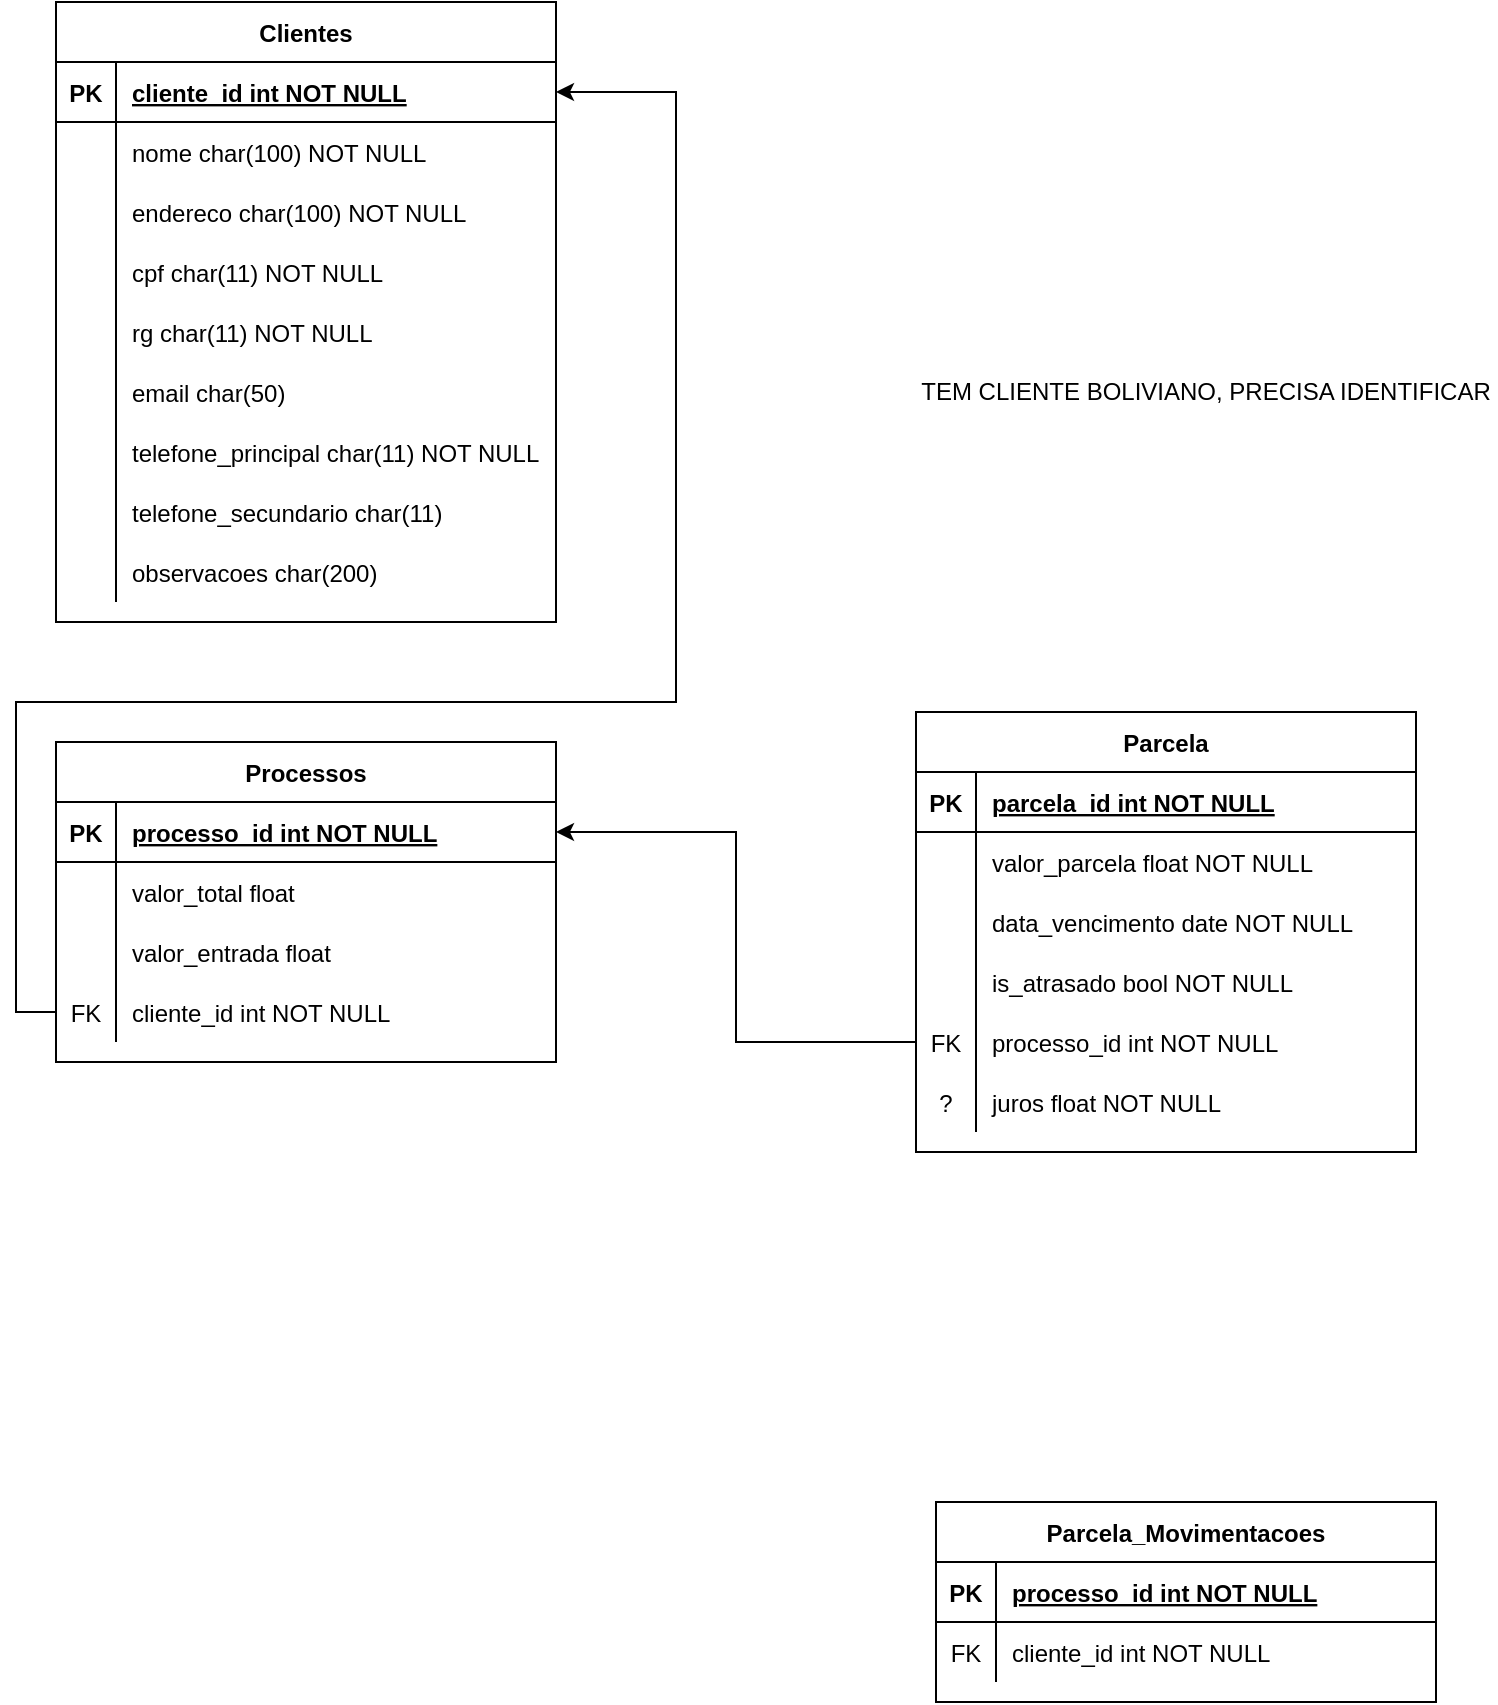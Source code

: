 <mxfile version="24.7.17">
  <diagram id="R2lEEEUBdFMjLlhIrx00" name="Page-1">
    <mxGraphModel dx="1195" dy="713" grid="1" gridSize="10" guides="1" tooltips="1" connect="1" arrows="1" fold="1" page="1" pageScale="1" pageWidth="850" pageHeight="1100" math="0" shadow="0" extFonts="Permanent Marker^https://fonts.googleapis.com/css?family=Permanent+Marker">
      <root>
        <mxCell id="0" />
        <mxCell id="1" parent="0" />
        <mxCell id="C-vyLk0tnHw3VtMMgP7b-23" value="Clientes" style="shape=table;startSize=30;container=1;collapsible=1;childLayout=tableLayout;fixedRows=1;rowLines=0;fontStyle=1;align=center;resizeLast=1;" parent="1" vertex="1">
          <mxGeometry x="40" y="20" width="250" height="310" as="geometry" />
        </mxCell>
        <mxCell id="C-vyLk0tnHw3VtMMgP7b-24" value="" style="shape=partialRectangle;collapsible=0;dropTarget=0;pointerEvents=0;fillColor=none;points=[[0,0.5],[1,0.5]];portConstraint=eastwest;top=0;left=0;right=0;bottom=1;" parent="C-vyLk0tnHw3VtMMgP7b-23" vertex="1">
          <mxGeometry y="30" width="250" height="30" as="geometry" />
        </mxCell>
        <mxCell id="C-vyLk0tnHw3VtMMgP7b-25" value="PK" style="shape=partialRectangle;overflow=hidden;connectable=0;fillColor=none;top=0;left=0;bottom=0;right=0;fontStyle=1;" parent="C-vyLk0tnHw3VtMMgP7b-24" vertex="1">
          <mxGeometry width="30" height="30" as="geometry">
            <mxRectangle width="30" height="30" as="alternateBounds" />
          </mxGeometry>
        </mxCell>
        <mxCell id="C-vyLk0tnHw3VtMMgP7b-26" value="cliente_id int NOT NULL " style="shape=partialRectangle;overflow=hidden;connectable=0;fillColor=none;top=0;left=0;bottom=0;right=0;align=left;spacingLeft=6;fontStyle=5;" parent="C-vyLk0tnHw3VtMMgP7b-24" vertex="1">
          <mxGeometry x="30" width="220" height="30" as="geometry">
            <mxRectangle width="220" height="30" as="alternateBounds" />
          </mxGeometry>
        </mxCell>
        <mxCell id="MIIDkwbwvllH2Qz4U5qm-4" value="" style="shape=partialRectangle;collapsible=0;dropTarget=0;pointerEvents=0;fillColor=none;points=[[0,0.5],[1,0.5]];portConstraint=eastwest;top=0;left=0;right=0;bottom=0;" parent="C-vyLk0tnHw3VtMMgP7b-23" vertex="1">
          <mxGeometry y="60" width="250" height="30" as="geometry" />
        </mxCell>
        <mxCell id="MIIDkwbwvllH2Qz4U5qm-5" value="" style="shape=partialRectangle;overflow=hidden;connectable=0;fillColor=none;top=0;left=0;bottom=0;right=0;" parent="MIIDkwbwvllH2Qz4U5qm-4" vertex="1">
          <mxGeometry width="30" height="30" as="geometry">
            <mxRectangle width="30" height="30" as="alternateBounds" />
          </mxGeometry>
        </mxCell>
        <mxCell id="MIIDkwbwvllH2Qz4U5qm-6" value="nome char(100) NOT NULL" style="shape=partialRectangle;overflow=hidden;connectable=0;fillColor=none;top=0;left=0;bottom=0;right=0;align=left;spacingLeft=6;" parent="MIIDkwbwvllH2Qz4U5qm-4" vertex="1">
          <mxGeometry x="30" width="220" height="30" as="geometry">
            <mxRectangle width="220" height="30" as="alternateBounds" />
          </mxGeometry>
        </mxCell>
        <mxCell id="MIIDkwbwvllH2Qz4U5qm-8" value="" style="shape=partialRectangle;collapsible=0;dropTarget=0;pointerEvents=0;fillColor=none;points=[[0,0.5],[1,0.5]];portConstraint=eastwest;top=0;left=0;right=0;bottom=0;" parent="C-vyLk0tnHw3VtMMgP7b-23" vertex="1">
          <mxGeometry y="90" width="250" height="30" as="geometry" />
        </mxCell>
        <mxCell id="MIIDkwbwvllH2Qz4U5qm-9" value="" style="shape=partialRectangle;overflow=hidden;connectable=0;fillColor=none;top=0;left=0;bottom=0;right=0;" parent="MIIDkwbwvllH2Qz4U5qm-8" vertex="1">
          <mxGeometry width="30" height="30" as="geometry">
            <mxRectangle width="30" height="30" as="alternateBounds" />
          </mxGeometry>
        </mxCell>
        <mxCell id="MIIDkwbwvllH2Qz4U5qm-10" value="endereco char(100) NOT NULL" style="shape=partialRectangle;overflow=hidden;connectable=0;fillColor=none;top=0;left=0;bottom=0;right=0;align=left;spacingLeft=6;" parent="MIIDkwbwvllH2Qz4U5qm-8" vertex="1">
          <mxGeometry x="30" width="220" height="30" as="geometry">
            <mxRectangle width="220" height="30" as="alternateBounds" />
          </mxGeometry>
        </mxCell>
        <mxCell id="W2qVMNZIHNJ21iq4eljF-1" value="" style="shape=partialRectangle;collapsible=0;dropTarget=0;pointerEvents=0;fillColor=none;points=[[0,0.5],[1,0.5]];portConstraint=eastwest;top=0;left=0;right=0;bottom=0;" vertex="1" parent="C-vyLk0tnHw3VtMMgP7b-23">
          <mxGeometry y="120" width="250" height="30" as="geometry" />
        </mxCell>
        <mxCell id="W2qVMNZIHNJ21iq4eljF-2" value="" style="shape=partialRectangle;overflow=hidden;connectable=0;fillColor=none;top=0;left=0;bottom=0;right=0;" vertex="1" parent="W2qVMNZIHNJ21iq4eljF-1">
          <mxGeometry width="30" height="30" as="geometry">
            <mxRectangle width="30" height="30" as="alternateBounds" />
          </mxGeometry>
        </mxCell>
        <mxCell id="W2qVMNZIHNJ21iq4eljF-3" value="cpf char(11) NOT NULL" style="shape=partialRectangle;overflow=hidden;connectable=0;fillColor=none;top=0;left=0;bottom=0;right=0;align=left;spacingLeft=6;" vertex="1" parent="W2qVMNZIHNJ21iq4eljF-1">
          <mxGeometry x="30" width="220" height="30" as="geometry">
            <mxRectangle width="220" height="30" as="alternateBounds" />
          </mxGeometry>
        </mxCell>
        <mxCell id="MIIDkwbwvllH2Qz4U5qm-47" value="" style="shape=partialRectangle;collapsible=0;dropTarget=0;pointerEvents=0;fillColor=none;points=[[0,0.5],[1,0.5]];portConstraint=eastwest;top=0;left=0;right=0;bottom=0;" parent="C-vyLk0tnHw3VtMMgP7b-23" vertex="1">
          <mxGeometry y="150" width="250" height="30" as="geometry" />
        </mxCell>
        <mxCell id="MIIDkwbwvllH2Qz4U5qm-48" value="" style="shape=partialRectangle;overflow=hidden;connectable=0;fillColor=none;top=0;left=0;bottom=0;right=0;" parent="MIIDkwbwvllH2Qz4U5qm-47" vertex="1">
          <mxGeometry width="30" height="30" as="geometry">
            <mxRectangle width="30" height="30" as="alternateBounds" />
          </mxGeometry>
        </mxCell>
        <mxCell id="MIIDkwbwvllH2Qz4U5qm-49" value="rg char(11) NOT NULL" style="shape=partialRectangle;overflow=hidden;connectable=0;fillColor=none;top=0;left=0;bottom=0;right=0;align=left;spacingLeft=6;" parent="MIIDkwbwvllH2Qz4U5qm-47" vertex="1">
          <mxGeometry x="30" width="220" height="30" as="geometry">
            <mxRectangle width="220" height="30" as="alternateBounds" />
          </mxGeometry>
        </mxCell>
        <mxCell id="eiVGlHhOa--5tffJfrg7-1" value="" style="shape=partialRectangle;collapsible=0;dropTarget=0;pointerEvents=0;fillColor=none;points=[[0,0.5],[1,0.5]];portConstraint=eastwest;top=0;left=0;right=0;bottom=0;" parent="C-vyLk0tnHw3VtMMgP7b-23" vertex="1">
          <mxGeometry y="180" width="250" height="30" as="geometry" />
        </mxCell>
        <mxCell id="eiVGlHhOa--5tffJfrg7-2" value="" style="shape=partialRectangle;overflow=hidden;connectable=0;fillColor=none;top=0;left=0;bottom=0;right=0;" parent="eiVGlHhOa--5tffJfrg7-1" vertex="1">
          <mxGeometry width="30" height="30" as="geometry">
            <mxRectangle width="30" height="30" as="alternateBounds" />
          </mxGeometry>
        </mxCell>
        <mxCell id="eiVGlHhOa--5tffJfrg7-3" value="email char(50)" style="shape=partialRectangle;overflow=hidden;connectable=0;fillColor=none;top=0;left=0;bottom=0;right=0;align=left;spacingLeft=6;" parent="eiVGlHhOa--5tffJfrg7-1" vertex="1">
          <mxGeometry x="30" width="220" height="30" as="geometry">
            <mxRectangle width="220" height="30" as="alternateBounds" />
          </mxGeometry>
        </mxCell>
        <mxCell id="eiVGlHhOa--5tffJfrg7-4" value="" style="shape=partialRectangle;collapsible=0;dropTarget=0;pointerEvents=0;fillColor=none;points=[[0,0.5],[1,0.5]];portConstraint=eastwest;top=0;left=0;right=0;bottom=0;" parent="C-vyLk0tnHw3VtMMgP7b-23" vertex="1">
          <mxGeometry y="210" width="250" height="30" as="geometry" />
        </mxCell>
        <mxCell id="eiVGlHhOa--5tffJfrg7-5" value="" style="shape=partialRectangle;overflow=hidden;connectable=0;fillColor=none;top=0;left=0;bottom=0;right=0;" parent="eiVGlHhOa--5tffJfrg7-4" vertex="1">
          <mxGeometry width="30" height="30" as="geometry">
            <mxRectangle width="30" height="30" as="alternateBounds" />
          </mxGeometry>
        </mxCell>
        <mxCell id="eiVGlHhOa--5tffJfrg7-6" value="telefone_principal char(11) NOT NULL" style="shape=partialRectangle;overflow=hidden;connectable=0;fillColor=none;top=0;left=0;bottom=0;right=0;align=left;spacingLeft=6;" parent="eiVGlHhOa--5tffJfrg7-4" vertex="1">
          <mxGeometry x="30" width="220" height="30" as="geometry">
            <mxRectangle width="220" height="30" as="alternateBounds" />
          </mxGeometry>
        </mxCell>
        <mxCell id="eiVGlHhOa--5tffJfrg7-7" value="" style="shape=partialRectangle;collapsible=0;dropTarget=0;pointerEvents=0;fillColor=none;points=[[0,0.5],[1,0.5]];portConstraint=eastwest;top=0;left=0;right=0;bottom=0;" parent="C-vyLk0tnHw3VtMMgP7b-23" vertex="1">
          <mxGeometry y="240" width="250" height="30" as="geometry" />
        </mxCell>
        <mxCell id="eiVGlHhOa--5tffJfrg7-8" value="" style="shape=partialRectangle;overflow=hidden;connectable=0;fillColor=none;top=0;left=0;bottom=0;right=0;" parent="eiVGlHhOa--5tffJfrg7-7" vertex="1">
          <mxGeometry width="30" height="30" as="geometry">
            <mxRectangle width="30" height="30" as="alternateBounds" />
          </mxGeometry>
        </mxCell>
        <mxCell id="eiVGlHhOa--5tffJfrg7-9" value="telefone_secundario char(11)" style="shape=partialRectangle;overflow=hidden;connectable=0;fillColor=none;top=0;left=0;bottom=0;right=0;align=left;spacingLeft=6;" parent="eiVGlHhOa--5tffJfrg7-7" vertex="1">
          <mxGeometry x="30" width="220" height="30" as="geometry">
            <mxRectangle width="220" height="30" as="alternateBounds" />
          </mxGeometry>
        </mxCell>
        <mxCell id="MIIDkwbwvllH2Qz4U5qm-1" value="" style="shape=partialRectangle;collapsible=0;dropTarget=0;pointerEvents=0;fillColor=none;points=[[0,0.5],[1,0.5]];portConstraint=eastwest;top=0;left=0;right=0;bottom=0;" parent="C-vyLk0tnHw3VtMMgP7b-23" vertex="1">
          <mxGeometry y="270" width="250" height="30" as="geometry" />
        </mxCell>
        <mxCell id="MIIDkwbwvllH2Qz4U5qm-2" value="" style="shape=partialRectangle;overflow=hidden;connectable=0;fillColor=none;top=0;left=0;bottom=0;right=0;" parent="MIIDkwbwvllH2Qz4U5qm-1" vertex="1">
          <mxGeometry width="30" height="30" as="geometry">
            <mxRectangle width="30" height="30" as="alternateBounds" />
          </mxGeometry>
        </mxCell>
        <mxCell id="MIIDkwbwvllH2Qz4U5qm-3" value="observacoes char(200)" style="shape=partialRectangle;overflow=hidden;connectable=0;fillColor=none;top=0;left=0;bottom=0;right=0;align=left;spacingLeft=6;" parent="MIIDkwbwvllH2Qz4U5qm-1" vertex="1">
          <mxGeometry x="30" width="220" height="30" as="geometry">
            <mxRectangle width="220" height="30" as="alternateBounds" />
          </mxGeometry>
        </mxCell>
        <mxCell id="MIIDkwbwvllH2Qz4U5qm-24" value="Processos" style="shape=table;startSize=30;container=1;collapsible=1;childLayout=tableLayout;fixedRows=1;rowLines=0;fontStyle=1;align=center;resizeLast=1;" parent="1" vertex="1">
          <mxGeometry x="40" y="390" width="250" height="160" as="geometry" />
        </mxCell>
        <mxCell id="MIIDkwbwvllH2Qz4U5qm-25" value="" style="shape=partialRectangle;collapsible=0;dropTarget=0;pointerEvents=0;fillColor=none;points=[[0,0.5],[1,0.5]];portConstraint=eastwest;top=0;left=0;right=0;bottom=1;" parent="MIIDkwbwvllH2Qz4U5qm-24" vertex="1">
          <mxGeometry y="30" width="250" height="30" as="geometry" />
        </mxCell>
        <mxCell id="MIIDkwbwvllH2Qz4U5qm-26" value="PK" style="shape=partialRectangle;overflow=hidden;connectable=0;fillColor=none;top=0;left=0;bottom=0;right=0;fontStyle=1;" parent="MIIDkwbwvllH2Qz4U5qm-25" vertex="1">
          <mxGeometry width="30" height="30" as="geometry">
            <mxRectangle width="30" height="30" as="alternateBounds" />
          </mxGeometry>
        </mxCell>
        <mxCell id="MIIDkwbwvllH2Qz4U5qm-27" value="processo_id int NOT NULL " style="shape=partialRectangle;overflow=hidden;connectable=0;fillColor=none;top=0;left=0;bottom=0;right=0;align=left;spacingLeft=6;fontStyle=5;" parent="MIIDkwbwvllH2Qz4U5qm-25" vertex="1">
          <mxGeometry x="30" width="220" height="30" as="geometry">
            <mxRectangle width="220" height="30" as="alternateBounds" />
          </mxGeometry>
        </mxCell>
        <mxCell id="MIIDkwbwvllH2Qz4U5qm-28" value="" style="shape=partialRectangle;collapsible=0;dropTarget=0;pointerEvents=0;fillColor=none;points=[[0,0.5],[1,0.5]];portConstraint=eastwest;top=0;left=0;right=0;bottom=0;" parent="MIIDkwbwvllH2Qz4U5qm-24" vertex="1">
          <mxGeometry y="60" width="250" height="30" as="geometry" />
        </mxCell>
        <mxCell id="MIIDkwbwvllH2Qz4U5qm-29" value="" style="shape=partialRectangle;overflow=hidden;connectable=0;fillColor=none;top=0;left=0;bottom=0;right=0;" parent="MIIDkwbwvllH2Qz4U5qm-28" vertex="1">
          <mxGeometry width="30" height="30" as="geometry">
            <mxRectangle width="30" height="30" as="alternateBounds" />
          </mxGeometry>
        </mxCell>
        <mxCell id="MIIDkwbwvllH2Qz4U5qm-30" value="valor_total float" style="shape=partialRectangle;overflow=hidden;connectable=0;fillColor=none;top=0;left=0;bottom=0;right=0;align=left;spacingLeft=6;" parent="MIIDkwbwvllH2Qz4U5qm-28" vertex="1">
          <mxGeometry x="30" width="220" height="30" as="geometry">
            <mxRectangle width="220" height="30" as="alternateBounds" />
          </mxGeometry>
        </mxCell>
        <mxCell id="MIIDkwbwvllH2Qz4U5qm-31" value="" style="shape=partialRectangle;collapsible=0;dropTarget=0;pointerEvents=0;fillColor=none;points=[[0,0.5],[1,0.5]];portConstraint=eastwest;top=0;left=0;right=0;bottom=0;" parent="MIIDkwbwvllH2Qz4U5qm-24" vertex="1">
          <mxGeometry y="90" width="250" height="30" as="geometry" />
        </mxCell>
        <mxCell id="MIIDkwbwvllH2Qz4U5qm-32" value="" style="shape=partialRectangle;overflow=hidden;connectable=0;fillColor=none;top=0;left=0;bottom=0;right=0;" parent="MIIDkwbwvllH2Qz4U5qm-31" vertex="1">
          <mxGeometry width="30" height="30" as="geometry">
            <mxRectangle width="30" height="30" as="alternateBounds" />
          </mxGeometry>
        </mxCell>
        <mxCell id="MIIDkwbwvllH2Qz4U5qm-33" value="valor_entrada float" style="shape=partialRectangle;overflow=hidden;connectable=0;fillColor=none;top=0;left=0;bottom=0;right=0;align=left;spacingLeft=6;" parent="MIIDkwbwvllH2Qz4U5qm-31" vertex="1">
          <mxGeometry x="30" width="220" height="30" as="geometry">
            <mxRectangle width="220" height="30" as="alternateBounds" />
          </mxGeometry>
        </mxCell>
        <mxCell id="MIIDkwbwvllH2Qz4U5qm-37" value="" style="shape=partialRectangle;collapsible=0;dropTarget=0;pointerEvents=0;fillColor=none;points=[[0,0.5],[1,0.5]];portConstraint=eastwest;top=0;left=0;right=0;bottom=0;" parent="MIIDkwbwvllH2Qz4U5qm-24" vertex="1">
          <mxGeometry y="120" width="250" height="30" as="geometry" />
        </mxCell>
        <mxCell id="MIIDkwbwvllH2Qz4U5qm-38" value="FK" style="shape=partialRectangle;overflow=hidden;connectable=0;fillColor=none;top=0;left=0;bottom=0;right=0;" parent="MIIDkwbwvllH2Qz4U5qm-37" vertex="1">
          <mxGeometry width="30" height="30" as="geometry">
            <mxRectangle width="30" height="30" as="alternateBounds" />
          </mxGeometry>
        </mxCell>
        <mxCell id="MIIDkwbwvllH2Qz4U5qm-39" value="cliente_id int NOT NULL" style="shape=partialRectangle;overflow=hidden;connectable=0;fillColor=none;top=0;left=0;bottom=0;right=0;align=left;spacingLeft=6;" parent="MIIDkwbwvllH2Qz4U5qm-37" vertex="1">
          <mxGeometry x="30" width="220" height="30" as="geometry">
            <mxRectangle width="220" height="30" as="alternateBounds" />
          </mxGeometry>
        </mxCell>
        <mxCell id="MIIDkwbwvllH2Qz4U5qm-50" value="Parcela" style="shape=table;startSize=30;container=1;collapsible=1;childLayout=tableLayout;fixedRows=1;rowLines=0;fontStyle=1;align=center;resizeLast=1;" parent="1" vertex="1">
          <mxGeometry x="470" y="375" width="250" height="220" as="geometry" />
        </mxCell>
        <mxCell id="MIIDkwbwvllH2Qz4U5qm-51" value="" style="shape=partialRectangle;collapsible=0;dropTarget=0;pointerEvents=0;fillColor=none;points=[[0,0.5],[1,0.5]];portConstraint=eastwest;top=0;left=0;right=0;bottom=1;" parent="MIIDkwbwvllH2Qz4U5qm-50" vertex="1">
          <mxGeometry y="30" width="250" height="30" as="geometry" />
        </mxCell>
        <mxCell id="MIIDkwbwvllH2Qz4U5qm-52" value="PK" style="shape=partialRectangle;overflow=hidden;connectable=0;fillColor=none;top=0;left=0;bottom=0;right=0;fontStyle=1;" parent="MIIDkwbwvllH2Qz4U5qm-51" vertex="1">
          <mxGeometry width="30" height="30" as="geometry">
            <mxRectangle width="30" height="30" as="alternateBounds" />
          </mxGeometry>
        </mxCell>
        <mxCell id="MIIDkwbwvllH2Qz4U5qm-53" value="parcela_id int NOT NULL " style="shape=partialRectangle;overflow=hidden;connectable=0;fillColor=none;top=0;left=0;bottom=0;right=0;align=left;spacingLeft=6;fontStyle=5;" parent="MIIDkwbwvllH2Qz4U5qm-51" vertex="1">
          <mxGeometry x="30" width="220" height="30" as="geometry">
            <mxRectangle width="220" height="30" as="alternateBounds" />
          </mxGeometry>
        </mxCell>
        <mxCell id="MIIDkwbwvllH2Qz4U5qm-54" value="" style="shape=partialRectangle;collapsible=0;dropTarget=0;pointerEvents=0;fillColor=none;points=[[0,0.5],[1,0.5]];portConstraint=eastwest;top=0;left=0;right=0;bottom=0;" parent="MIIDkwbwvllH2Qz4U5qm-50" vertex="1">
          <mxGeometry y="60" width="250" height="30" as="geometry" />
        </mxCell>
        <mxCell id="MIIDkwbwvllH2Qz4U5qm-55" value="" style="shape=partialRectangle;overflow=hidden;connectable=0;fillColor=none;top=0;left=0;bottom=0;right=0;" parent="MIIDkwbwvllH2Qz4U5qm-54" vertex="1">
          <mxGeometry width="30" height="30" as="geometry">
            <mxRectangle width="30" height="30" as="alternateBounds" />
          </mxGeometry>
        </mxCell>
        <mxCell id="MIIDkwbwvllH2Qz4U5qm-56" value="valor_parcela float NOT NULL" style="shape=partialRectangle;overflow=hidden;connectable=0;fillColor=none;top=0;left=0;bottom=0;right=0;align=left;spacingLeft=6;" parent="MIIDkwbwvllH2Qz4U5qm-54" vertex="1">
          <mxGeometry x="30" width="220" height="30" as="geometry">
            <mxRectangle width="220" height="30" as="alternateBounds" />
          </mxGeometry>
        </mxCell>
        <mxCell id="MIIDkwbwvllH2Qz4U5qm-57" value="" style="shape=partialRectangle;collapsible=0;dropTarget=0;pointerEvents=0;fillColor=none;points=[[0,0.5],[1,0.5]];portConstraint=eastwest;top=0;left=0;right=0;bottom=0;" parent="MIIDkwbwvllH2Qz4U5qm-50" vertex="1">
          <mxGeometry y="90" width="250" height="30" as="geometry" />
        </mxCell>
        <mxCell id="MIIDkwbwvllH2Qz4U5qm-58" value="" style="shape=partialRectangle;overflow=hidden;connectable=0;fillColor=none;top=0;left=0;bottom=0;right=0;" parent="MIIDkwbwvllH2Qz4U5qm-57" vertex="1">
          <mxGeometry width="30" height="30" as="geometry">
            <mxRectangle width="30" height="30" as="alternateBounds" />
          </mxGeometry>
        </mxCell>
        <mxCell id="MIIDkwbwvllH2Qz4U5qm-59" value="data_vencimento date NOT NULL" style="shape=partialRectangle;overflow=hidden;connectable=0;fillColor=none;top=0;left=0;bottom=0;right=0;align=left;spacingLeft=6;" parent="MIIDkwbwvllH2Qz4U5qm-57" vertex="1">
          <mxGeometry x="30" width="220" height="30" as="geometry">
            <mxRectangle width="220" height="30" as="alternateBounds" />
          </mxGeometry>
        </mxCell>
        <mxCell id="MIIDkwbwvllH2Qz4U5qm-73" value="" style="shape=partialRectangle;collapsible=0;dropTarget=0;pointerEvents=0;fillColor=none;points=[[0,0.5],[1,0.5]];portConstraint=eastwest;top=0;left=0;right=0;bottom=0;" parent="MIIDkwbwvllH2Qz4U5qm-50" vertex="1">
          <mxGeometry y="120" width="250" height="30" as="geometry" />
        </mxCell>
        <mxCell id="MIIDkwbwvllH2Qz4U5qm-74" value="" style="shape=partialRectangle;overflow=hidden;connectable=0;fillColor=none;top=0;left=0;bottom=0;right=0;" parent="MIIDkwbwvllH2Qz4U5qm-73" vertex="1">
          <mxGeometry width="30" height="30" as="geometry">
            <mxRectangle width="30" height="30" as="alternateBounds" />
          </mxGeometry>
        </mxCell>
        <mxCell id="MIIDkwbwvllH2Qz4U5qm-75" value="is_atrasado bool NOT NULL" style="shape=partialRectangle;overflow=hidden;connectable=0;fillColor=none;top=0;left=0;bottom=0;right=0;align=left;spacingLeft=6;" parent="MIIDkwbwvllH2Qz4U5qm-73" vertex="1">
          <mxGeometry x="30" width="220" height="30" as="geometry">
            <mxRectangle width="220" height="30" as="alternateBounds" />
          </mxGeometry>
        </mxCell>
        <mxCell id="MIIDkwbwvllH2Qz4U5qm-60" value="" style="shape=partialRectangle;collapsible=0;dropTarget=0;pointerEvents=0;fillColor=none;points=[[0,0.5],[1,0.5]];portConstraint=eastwest;top=0;left=0;right=0;bottom=0;" parent="MIIDkwbwvllH2Qz4U5qm-50" vertex="1">
          <mxGeometry y="150" width="250" height="30" as="geometry" />
        </mxCell>
        <mxCell id="MIIDkwbwvllH2Qz4U5qm-61" value="FK" style="shape=partialRectangle;overflow=hidden;connectable=0;fillColor=none;top=0;left=0;bottom=0;right=0;" parent="MIIDkwbwvllH2Qz4U5qm-60" vertex="1">
          <mxGeometry width="30" height="30" as="geometry">
            <mxRectangle width="30" height="30" as="alternateBounds" />
          </mxGeometry>
        </mxCell>
        <mxCell id="MIIDkwbwvllH2Qz4U5qm-62" value="processo_id int NOT NULL" style="shape=partialRectangle;overflow=hidden;connectable=0;fillColor=none;top=0;left=0;bottom=0;right=0;align=left;spacingLeft=6;" parent="MIIDkwbwvllH2Qz4U5qm-60" vertex="1">
          <mxGeometry x="30" width="220" height="30" as="geometry">
            <mxRectangle width="220" height="30" as="alternateBounds" />
          </mxGeometry>
        </mxCell>
        <mxCell id="MIIDkwbwvllH2Qz4U5qm-80" value="" style="shape=partialRectangle;collapsible=0;dropTarget=0;pointerEvents=0;fillColor=none;points=[[0,0.5],[1,0.5]];portConstraint=eastwest;top=0;left=0;right=0;bottom=0;" parent="MIIDkwbwvllH2Qz4U5qm-50" vertex="1">
          <mxGeometry y="180" width="250" height="30" as="geometry" />
        </mxCell>
        <mxCell id="MIIDkwbwvllH2Qz4U5qm-81" value="?" style="shape=partialRectangle;overflow=hidden;connectable=0;fillColor=none;top=0;left=0;bottom=0;right=0;" parent="MIIDkwbwvllH2Qz4U5qm-80" vertex="1">
          <mxGeometry width="30" height="30" as="geometry">
            <mxRectangle width="30" height="30" as="alternateBounds" />
          </mxGeometry>
        </mxCell>
        <mxCell id="MIIDkwbwvllH2Qz4U5qm-82" value="juros float NOT NULL" style="shape=partialRectangle;overflow=hidden;connectable=0;fillColor=none;top=0;left=0;bottom=0;right=0;align=left;spacingLeft=6;" parent="MIIDkwbwvllH2Qz4U5qm-80" vertex="1">
          <mxGeometry x="30" width="220" height="30" as="geometry">
            <mxRectangle width="220" height="30" as="alternateBounds" />
          </mxGeometry>
        </mxCell>
        <mxCell id="MIIDkwbwvllH2Qz4U5qm-72" style="edgeStyle=orthogonalEdgeStyle;rounded=0;orthogonalLoop=1;jettySize=auto;html=1;exitX=0;exitY=0.5;exitDx=0;exitDy=0;entryX=1;entryY=0.5;entryDx=0;entryDy=0;" parent="1" source="MIIDkwbwvllH2Qz4U5qm-37" target="C-vyLk0tnHw3VtMMgP7b-24" edge="1">
          <mxGeometry relative="1" as="geometry">
            <mxPoint x="300" y="60" as="targetPoint" />
            <Array as="points">
              <mxPoint x="20" y="525" />
              <mxPoint x="20" y="370" />
              <mxPoint x="350" y="370" />
              <mxPoint x="350" y="65" />
            </Array>
          </mxGeometry>
        </mxCell>
        <mxCell id="MIIDkwbwvllH2Qz4U5qm-76" style="edgeStyle=orthogonalEdgeStyle;rounded=0;orthogonalLoop=1;jettySize=auto;html=1;exitX=0;exitY=0.5;exitDx=0;exitDy=0;entryX=1;entryY=0.5;entryDx=0;entryDy=0;" parent="1" source="MIIDkwbwvllH2Qz4U5qm-60" target="MIIDkwbwvllH2Qz4U5qm-25" edge="1">
          <mxGeometry relative="1" as="geometry" />
        </mxCell>
        <mxCell id="W2qVMNZIHNJ21iq4eljF-4" value="Parcela_Movimentacoes" style="shape=table;startSize=30;container=1;collapsible=1;childLayout=tableLayout;fixedRows=1;rowLines=0;fontStyle=1;align=center;resizeLast=1;" vertex="1" parent="1">
          <mxGeometry x="480" y="770" width="250" height="100" as="geometry" />
        </mxCell>
        <mxCell id="W2qVMNZIHNJ21iq4eljF-5" value="" style="shape=partialRectangle;collapsible=0;dropTarget=0;pointerEvents=0;fillColor=none;points=[[0,0.5],[1,0.5]];portConstraint=eastwest;top=0;left=0;right=0;bottom=1;" vertex="1" parent="W2qVMNZIHNJ21iq4eljF-4">
          <mxGeometry y="30" width="250" height="30" as="geometry" />
        </mxCell>
        <mxCell id="W2qVMNZIHNJ21iq4eljF-6" value="PK" style="shape=partialRectangle;overflow=hidden;connectable=0;fillColor=none;top=0;left=0;bottom=0;right=0;fontStyle=1;" vertex="1" parent="W2qVMNZIHNJ21iq4eljF-5">
          <mxGeometry width="30" height="30" as="geometry">
            <mxRectangle width="30" height="30" as="alternateBounds" />
          </mxGeometry>
        </mxCell>
        <mxCell id="W2qVMNZIHNJ21iq4eljF-7" value="processo_id int NOT NULL " style="shape=partialRectangle;overflow=hidden;connectable=0;fillColor=none;top=0;left=0;bottom=0;right=0;align=left;spacingLeft=6;fontStyle=5;" vertex="1" parent="W2qVMNZIHNJ21iq4eljF-5">
          <mxGeometry x="30" width="220" height="30" as="geometry">
            <mxRectangle width="220" height="30" as="alternateBounds" />
          </mxGeometry>
        </mxCell>
        <mxCell id="W2qVMNZIHNJ21iq4eljF-14" value="" style="shape=partialRectangle;collapsible=0;dropTarget=0;pointerEvents=0;fillColor=none;points=[[0,0.5],[1,0.5]];portConstraint=eastwest;top=0;left=0;right=0;bottom=0;" vertex="1" parent="W2qVMNZIHNJ21iq4eljF-4">
          <mxGeometry y="60" width="250" height="30" as="geometry" />
        </mxCell>
        <mxCell id="W2qVMNZIHNJ21iq4eljF-15" value="FK" style="shape=partialRectangle;overflow=hidden;connectable=0;fillColor=none;top=0;left=0;bottom=0;right=0;" vertex="1" parent="W2qVMNZIHNJ21iq4eljF-14">
          <mxGeometry width="30" height="30" as="geometry">
            <mxRectangle width="30" height="30" as="alternateBounds" />
          </mxGeometry>
        </mxCell>
        <mxCell id="W2qVMNZIHNJ21iq4eljF-16" value="cliente_id int NOT NULL" style="shape=partialRectangle;overflow=hidden;connectable=0;fillColor=none;top=0;left=0;bottom=0;right=0;align=left;spacingLeft=6;" vertex="1" parent="W2qVMNZIHNJ21iq4eljF-14">
          <mxGeometry x="30" width="220" height="30" as="geometry">
            <mxRectangle width="220" height="30" as="alternateBounds" />
          </mxGeometry>
        </mxCell>
        <mxCell id="W2qVMNZIHNJ21iq4eljF-17" value="TEM CLIENTE BOLIVIANO, PRECISA IDENTIFICAR" style="text;html=1;align=center;verticalAlign=middle;whiteSpace=wrap;rounded=0;" vertex="1" parent="1">
          <mxGeometry x="470" y="180" width="290" height="70" as="geometry" />
        </mxCell>
      </root>
    </mxGraphModel>
  </diagram>
</mxfile>
